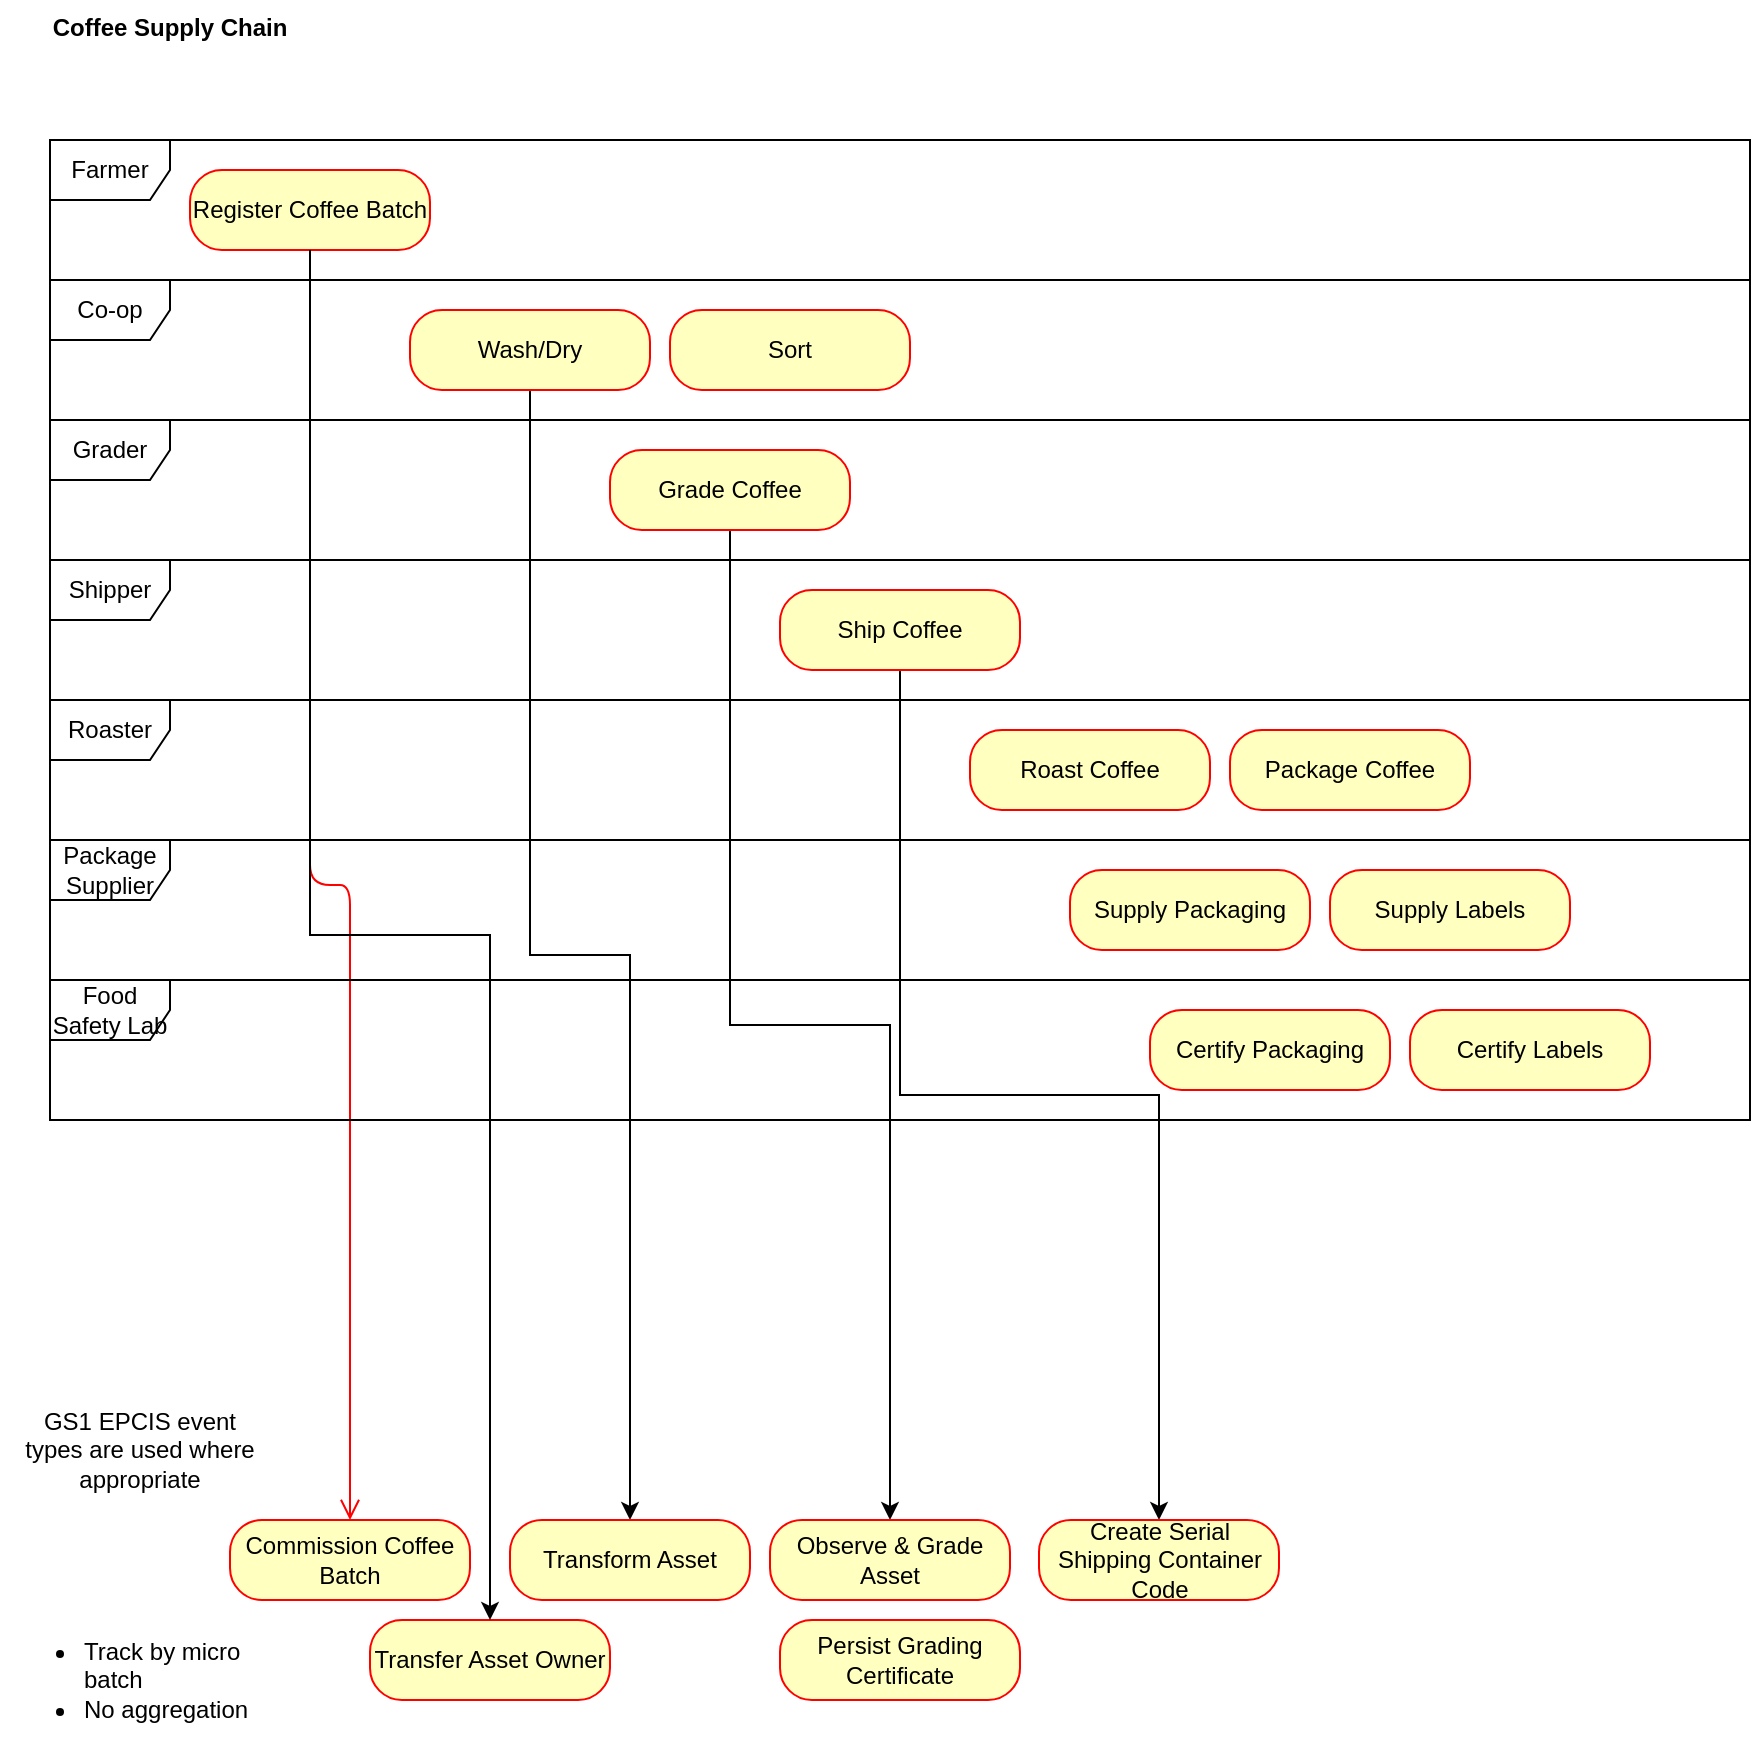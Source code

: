 <mxfile version="12.4.8" type="device"><diagram id="TtWSsUGuG1XNWh2Qv2Ge" name="Page-1"><mxGraphModel dx="987" dy="756" grid="1" gridSize="10" guides="1" tooltips="1" connect="1" arrows="1" fold="1" page="1" pageScale="1" pageWidth="1169" pageHeight="827" math="0" shadow="0"><root><mxCell id="0"/><mxCell id="1" parent="0"/><mxCell id="i2fNoTIuQXJEhQGa35g7-22" value="Grader" style="shape=umlFrame;whiteSpace=wrap;html=1;" vertex="1" parent="1"><mxGeometry x="30" y="220" width="850" height="70" as="geometry"/></mxCell><mxCell id="i2fNoTIuQXJEhQGa35g7-2" value="Coffee Supply Chain" style="text;align=center;fontStyle=1;verticalAlign=middle;spacingLeft=3;spacingRight=3;strokeColor=none;rotatable=0;points=[[0,0.5],[1,0.5]];portConstraint=eastwest;" vertex="1" parent="1"><mxGeometry x="50" y="10" width="80" height="26" as="geometry"/></mxCell><mxCell id="i2fNoTIuQXJEhQGa35g7-3" value="Farmer" style="shape=umlFrame;whiteSpace=wrap;html=1;" vertex="1" parent="1"><mxGeometry x="30" y="80" width="850" height="70" as="geometry"/></mxCell><mxCell id="i2fNoTIuQXJEhQGa35g7-4" value="Commission Coffee Batch" style="rounded=1;whiteSpace=wrap;html=1;arcSize=40;fontColor=#000000;fillColor=#ffffc0;strokeColor=#ff0000;" vertex="1" parent="1"><mxGeometry x="120" y="770" width="120" height="40" as="geometry"/></mxCell><mxCell id="i2fNoTIuQXJEhQGa35g7-5" value="" style="edgeStyle=orthogonalEdgeStyle;html=1;verticalAlign=bottom;endArrow=open;endSize=8;strokeColor=#ff0000;entryX=0.5;entryY=0;entryDx=0;entryDy=0;exitX=0.5;exitY=1;exitDx=0;exitDy=0;" edge="1" source="i2fNoTIuQXJEhQGa35g7-11" parent="1" target="i2fNoTIuQXJEhQGa35g7-4"><mxGeometry relative="1" as="geometry"><mxPoint x="150" y="240" as="targetPoint"/></mxGeometry></mxCell><mxCell id="i2fNoTIuQXJEhQGa35g7-8" value="Co-op" style="shape=umlFrame;whiteSpace=wrap;html=1;" vertex="1" parent="1"><mxGeometry x="30" y="150" width="850" height="70" as="geometry"/></mxCell><mxCell id="i2fNoTIuQXJEhQGa35g7-16" style="edgeStyle=orthogonalEdgeStyle;rounded=0;orthogonalLoop=1;jettySize=auto;html=1;exitX=0.5;exitY=1;exitDx=0;exitDy=0;entryX=0.5;entryY=0;entryDx=0;entryDy=0;" edge="1" parent="1" source="i2fNoTIuQXJEhQGa35g7-9" target="i2fNoTIuQXJEhQGa35g7-13"><mxGeometry relative="1" as="geometry"/></mxCell><mxCell id="i2fNoTIuQXJEhQGa35g7-9" value="Wash/Dry" style="rounded=1;whiteSpace=wrap;html=1;arcSize=40;fontColor=#000000;fillColor=#ffffc0;strokeColor=#ff0000;" vertex="1" parent="1"><mxGeometry x="210" y="165" width="120" height="40" as="geometry"/></mxCell><mxCell id="i2fNoTIuQXJEhQGa35g7-10" value="Transfer Asset Owner" style="rounded=1;whiteSpace=wrap;html=1;arcSize=40;fontColor=#000000;fillColor=#ffffc0;strokeColor=#ff0000;" vertex="1" parent="1"><mxGeometry x="190" y="820" width="120" height="40" as="geometry"/></mxCell><mxCell id="i2fNoTIuQXJEhQGa35g7-11" value="Register Coffee Batch" style="rounded=1;whiteSpace=wrap;html=1;arcSize=40;fontColor=#000000;fillColor=#ffffc0;strokeColor=#ff0000;" vertex="1" parent="1"><mxGeometry x="100" y="95" width="120" height="40" as="geometry"/></mxCell><mxCell id="i2fNoTIuQXJEhQGa35g7-15" style="edgeStyle=orthogonalEdgeStyle;rounded=0;orthogonalLoop=1;jettySize=auto;html=1;exitX=0.5;exitY=1;exitDx=0;exitDy=0;" edge="1" parent="1" source="i2fNoTIuQXJEhQGa35g7-11" target="i2fNoTIuQXJEhQGa35g7-10"><mxGeometry relative="1" as="geometry"/></mxCell><mxCell id="i2fNoTIuQXJEhQGa35g7-13" value="Transform Asset" style="rounded=1;whiteSpace=wrap;html=1;arcSize=40;fontColor=#000000;fillColor=#ffffc0;strokeColor=#ff0000;" vertex="1" parent="1"><mxGeometry x="260" y="770" width="120" height="40" as="geometry"/></mxCell><mxCell id="i2fNoTIuQXJEhQGa35g7-19" style="edgeStyle=orthogonalEdgeStyle;rounded=0;orthogonalLoop=1;jettySize=auto;html=1;exitX=0.5;exitY=1;exitDx=0;exitDy=0;entryX=0.5;entryY=0;entryDx=0;entryDy=0;" edge="1" parent="1" source="i2fNoTIuQXJEhQGa35g7-17" target="i2fNoTIuQXJEhQGa35g7-18"><mxGeometry relative="1" as="geometry"/></mxCell><mxCell id="i2fNoTIuQXJEhQGa35g7-17" value="Grade Coffee" style="rounded=1;whiteSpace=wrap;html=1;arcSize=40;fontColor=#000000;fillColor=#ffffc0;strokeColor=#ff0000;" vertex="1" parent="1"><mxGeometry x="310" y="235" width="120" height="40" as="geometry"/></mxCell><mxCell id="i2fNoTIuQXJEhQGa35g7-18" value="Observe &amp;amp; Grade Asset" style="rounded=1;whiteSpace=wrap;html=1;arcSize=40;fontColor=#000000;fillColor=#ffffc0;strokeColor=#ff0000;" vertex="1" parent="1"><mxGeometry x="390" y="770" width="120" height="40" as="geometry"/></mxCell><UserObject label="GS1 EPCIS event types are used where appropriate" placeholders="1" name="Variable" id="i2fNoTIuQXJEhQGa35g7-20"><mxCell style="text;html=1;strokeColor=none;fillColor=none;align=center;verticalAlign=middle;whiteSpace=wrap;overflow=hidden;" vertex="1" parent="1"><mxGeometry x="10" y="710" width="130" height="50" as="geometry"/></mxCell></UserObject><mxCell id="i2fNoTIuQXJEhQGa35g7-21" value="Persist Grading Certificate" style="rounded=1;whiteSpace=wrap;html=1;arcSize=40;fontColor=#000000;fillColor=#ffffc0;strokeColor=#ff0000;" vertex="1" parent="1"><mxGeometry x="395" y="820" width="120" height="40" as="geometry"/></mxCell><mxCell id="i2fNoTIuQXJEhQGa35g7-23" value="Shipper" style="shape=umlFrame;whiteSpace=wrap;html=1;" vertex="1" parent="1"><mxGeometry x="30" y="290" width="850" height="70" as="geometry"/></mxCell><mxCell id="i2fNoTIuQXJEhQGa35g7-29" style="edgeStyle=orthogonalEdgeStyle;rounded=0;orthogonalLoop=1;jettySize=auto;html=1;exitX=0.5;exitY=1;exitDx=0;exitDy=0;" edge="1" parent="1" source="i2fNoTIuQXJEhQGa35g7-24" target="i2fNoTIuQXJEhQGa35g7-28"><mxGeometry relative="1" as="geometry"/></mxCell><mxCell id="i2fNoTIuQXJEhQGa35g7-24" value="Ship Coffee" style="rounded=1;whiteSpace=wrap;html=1;arcSize=40;fontColor=#000000;fillColor=#ffffc0;strokeColor=#ff0000;" vertex="1" parent="1"><mxGeometry x="395" y="305" width="120" height="40" as="geometry"/></mxCell><mxCell id="i2fNoTIuQXJEhQGa35g7-26" value="Roaster" style="shape=umlFrame;whiteSpace=wrap;html=1;" vertex="1" parent="1"><mxGeometry x="30" y="360" width="850" height="70" as="geometry"/></mxCell><mxCell id="i2fNoTIuQXJEhQGa35g7-27" value="Roast Coffee" style="rounded=1;whiteSpace=wrap;html=1;arcSize=40;fontColor=#000000;fillColor=#ffffc0;strokeColor=#ff0000;" vertex="1" parent="1"><mxGeometry x="490" y="375" width="120" height="40" as="geometry"/></mxCell><mxCell id="i2fNoTIuQXJEhQGa35g7-28" value="Create Serial Shipping Container Code" style="rounded=1;whiteSpace=wrap;html=1;arcSize=40;fontColor=#000000;fillColor=#ffffc0;strokeColor=#ff0000;" vertex="1" parent="1"><mxGeometry x="524.5" y="770" width="120" height="40" as="geometry"/></mxCell><mxCell id="i2fNoTIuQXJEhQGa35g7-30" value="&lt;ul&gt;&lt;li&gt;Track by micro batch&lt;/li&gt;&lt;li&gt;No aggregation&lt;/li&gt;&lt;/ul&gt;" style="text;strokeColor=none;fillColor=none;html=1;whiteSpace=wrap;verticalAlign=middle;overflow=hidden;" vertex="1" parent="1"><mxGeometry x="5" y="810" width="140" height="80" as="geometry"/></mxCell><mxCell id="i2fNoTIuQXJEhQGa35g7-31" value="Sort" style="rounded=1;whiteSpace=wrap;html=1;arcSize=40;fontColor=#000000;fillColor=#ffffc0;strokeColor=#ff0000;" vertex="1" parent="1"><mxGeometry x="340" y="165" width="120" height="40" as="geometry"/></mxCell><mxCell id="i2fNoTIuQXJEhQGa35g7-32" value="Package Coffee" style="rounded=1;whiteSpace=wrap;html=1;arcSize=40;fontColor=#000000;fillColor=#ffffc0;strokeColor=#ff0000;" vertex="1" parent="1"><mxGeometry x="620" y="375" width="120" height="40" as="geometry"/></mxCell><mxCell id="i2fNoTIuQXJEhQGa35g7-33" value="Package Supplier" style="shape=umlFrame;whiteSpace=wrap;html=1;" vertex="1" parent="1"><mxGeometry x="30" y="430" width="850" height="70" as="geometry"/></mxCell><mxCell id="i2fNoTIuQXJEhQGa35g7-34" value="Supply Packaging" style="rounded=1;whiteSpace=wrap;html=1;arcSize=40;fontColor=#000000;fillColor=#ffffc0;strokeColor=#ff0000;" vertex="1" parent="1"><mxGeometry x="540" y="445" width="120" height="40" as="geometry"/></mxCell><mxCell id="i2fNoTIuQXJEhQGa35g7-35" value="Supply Labels" style="rounded=1;whiteSpace=wrap;html=1;arcSize=40;fontColor=#000000;fillColor=#ffffc0;strokeColor=#ff0000;" vertex="1" parent="1"><mxGeometry x="670" y="445" width="120" height="40" as="geometry"/></mxCell><mxCell id="i2fNoTIuQXJEhQGa35g7-36" value="Food Safety Lab" style="shape=umlFrame;whiteSpace=wrap;html=1;" vertex="1" parent="1"><mxGeometry x="30" y="500" width="850" height="70" as="geometry"/></mxCell><mxCell id="i2fNoTIuQXJEhQGa35g7-37" value="Certify Packaging" style="rounded=1;whiteSpace=wrap;html=1;arcSize=40;fontColor=#000000;fillColor=#ffffc0;strokeColor=#ff0000;" vertex="1" parent="1"><mxGeometry x="580" y="515" width="120" height="40" as="geometry"/></mxCell><mxCell id="i2fNoTIuQXJEhQGa35g7-38" value="Certify Labels" style="rounded=1;whiteSpace=wrap;html=1;arcSize=40;fontColor=#000000;fillColor=#ffffc0;strokeColor=#ff0000;" vertex="1" parent="1"><mxGeometry x="710" y="515" width="120" height="40" as="geometry"/></mxCell></root></mxGraphModel></diagram></mxfile>